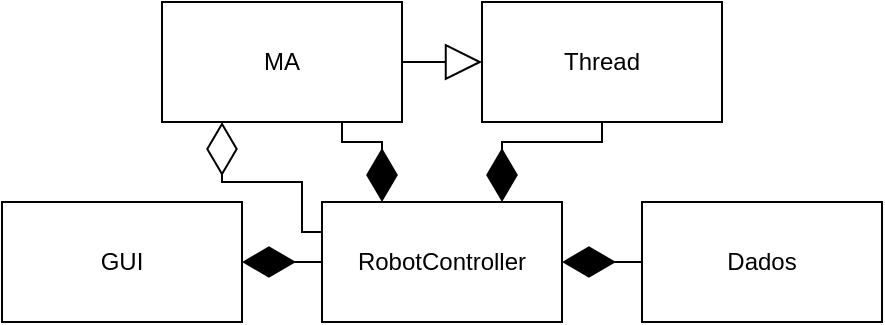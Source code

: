 <mxfile version="28.2.5">
  <diagram id="G3KMQ_m3Na92d8LNgwPe" name="Página-1">
    <mxGraphModel dx="1909" dy="1630" grid="1" gridSize="10" guides="1" tooltips="1" connect="1" arrows="1" fold="1" page="0" pageScale="1" pageWidth="827" pageHeight="1169" background="none" math="0" shadow="0">
      <root>
        <mxCell id="0" />
        <mxCell id="1" parent="0" />
        <mxCell id="ePzccV_akeW9i-H3gZaY-1" value="Dados" style="rounded=0;whiteSpace=wrap;html=1;" vertex="1" parent="1">
          <mxGeometry x="130" y="-380" width="120" height="60" as="geometry" />
        </mxCell>
        <mxCell id="ePzccV_akeW9i-H3gZaY-2" value="GUI" style="rounded=0;whiteSpace=wrap;html=1;" vertex="1" parent="1">
          <mxGeometry x="-190" y="-380" width="120" height="60" as="geometry" />
        </mxCell>
        <mxCell id="ePzccV_akeW9i-H3gZaY-3" value="MA" style="rounded=0;whiteSpace=wrap;html=1;" vertex="1" parent="1">
          <mxGeometry x="-110" y="-480" width="120" height="60" as="geometry" />
        </mxCell>
        <mxCell id="ePzccV_akeW9i-H3gZaY-4" value="Thread" style="rounded=0;whiteSpace=wrap;html=1;" vertex="1" parent="1">
          <mxGeometry x="50" y="-480" width="120" height="60" as="geometry" />
        </mxCell>
        <mxCell id="ePzccV_akeW9i-H3gZaY-5" value="RobotController" style="rounded=0;whiteSpace=wrap;html=1;" vertex="1" parent="1">
          <mxGeometry x="-30" y="-380" width="120" height="60" as="geometry" />
        </mxCell>
        <mxCell id="ePzccV_akeW9i-H3gZaY-6" value="" style="endArrow=diamondThin;endFill=1;endSize=24;html=1;rounded=0;exitX=0;exitY=0.5;exitDx=0;exitDy=0;" edge="1" parent="1" source="ePzccV_akeW9i-H3gZaY-5" target="ePzccV_akeW9i-H3gZaY-2">
          <mxGeometry width="160" relative="1" as="geometry">
            <mxPoint x="-230" y="-310" as="sourcePoint" />
            <mxPoint x="-70" y="-310" as="targetPoint" />
            <Array as="points">
              <mxPoint x="-70" y="-350" />
            </Array>
          </mxGeometry>
        </mxCell>
        <mxCell id="ePzccV_akeW9i-H3gZaY-7" value="" style="endArrow=diamondThin;endFill=1;endSize=24;html=1;rounded=0;exitX=0;exitY=0.5;exitDx=0;exitDy=0;entryX=0.5;entryY=1;entryDx=0;entryDy=0;" edge="1" parent="1" source="ePzccV_akeW9i-H3gZaY-1">
          <mxGeometry width="160" relative="1" as="geometry">
            <mxPoint x="410" y="-410" as="sourcePoint" />
            <mxPoint x="90" y="-350" as="targetPoint" />
          </mxGeometry>
        </mxCell>
        <mxCell id="ePzccV_akeW9i-H3gZaY-8" value="" style="endArrow=diamondThin;endFill=1;endSize=24;html=1;rounded=0;exitX=0.75;exitY=1;exitDx=0;exitDy=0;entryX=0.25;entryY=0;entryDx=0;entryDy=0;" edge="1" parent="1" source="ePzccV_akeW9i-H3gZaY-3" target="ePzccV_akeW9i-H3gZaY-5">
          <mxGeometry width="160" relative="1" as="geometry">
            <mxPoint x="90" y="-400" as="sourcePoint" />
            <mxPoint x="50" y="-400" as="targetPoint" />
            <Array as="points">
              <mxPoint x="-20" y="-410" />
              <mxPoint y="-410" />
            </Array>
          </mxGeometry>
        </mxCell>
        <mxCell id="ePzccV_akeW9i-H3gZaY-20" value="" style="endArrow=block;endSize=16;endFill=0;html=1;rounded=0;entryX=0;entryY=0.5;entryDx=0;entryDy=0;exitX=1;exitY=0.5;exitDx=0;exitDy=0;" edge="1" parent="1" source="ePzccV_akeW9i-H3gZaY-3" target="ePzccV_akeW9i-H3gZaY-4">
          <mxGeometry width="160" relative="1" as="geometry">
            <mxPoint x="110" y="-480" as="sourcePoint" />
            <mxPoint x="110" y="-560" as="targetPoint" />
          </mxGeometry>
        </mxCell>
        <mxCell id="ePzccV_akeW9i-H3gZaY-21" value="" style="endArrow=diamondThin;endFill=1;endSize=24;html=1;rounded=0;exitX=0.5;exitY=1;exitDx=0;exitDy=0;entryX=0.75;entryY=0;entryDx=0;entryDy=0;" edge="1" parent="1" target="ePzccV_akeW9i-H3gZaY-5">
          <mxGeometry width="160" relative="1" as="geometry">
            <mxPoint x="110" y="-420" as="sourcePoint" />
            <mxPoint x="190" y="-380" as="targetPoint" />
            <Array as="points">
              <mxPoint x="110" y="-410" />
              <mxPoint x="60" y="-410" />
            </Array>
          </mxGeometry>
        </mxCell>
        <mxCell id="ePzccV_akeW9i-H3gZaY-22" value="" style="endArrow=diamondThin;endFill=0;endSize=24;html=1;rounded=0;entryX=0.25;entryY=1;entryDx=0;entryDy=0;exitX=0;exitY=0.25;exitDx=0;exitDy=0;" edge="1" parent="1" source="ePzccV_akeW9i-H3gZaY-5" target="ePzccV_akeW9i-H3gZaY-3">
          <mxGeometry width="160" relative="1" as="geometry">
            <mxPoint x="-90" y="-390" as="sourcePoint" />
            <mxPoint x="-10" y="-225" as="targetPoint" />
            <Array as="points">
              <mxPoint x="-40" y="-365" />
              <mxPoint x="-40" y="-390" />
              <mxPoint x="-80" y="-390" />
            </Array>
          </mxGeometry>
        </mxCell>
      </root>
    </mxGraphModel>
  </diagram>
</mxfile>
